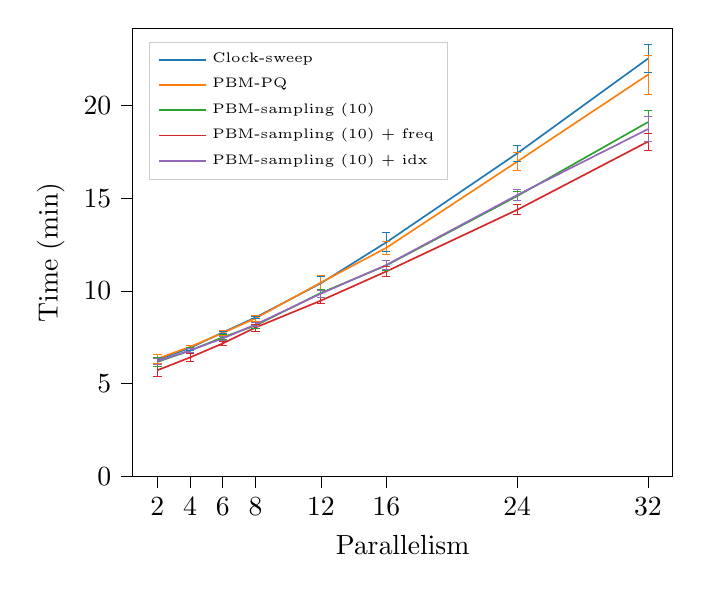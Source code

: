 % This file was created with tikzplotlib v0.10.1.
\begin{tikzpicture}

\definecolor{crimson2143940}{RGB}{214,39,40}
\definecolor{darkgray176}{RGB}{176,176,176}
\definecolor{darkorange25512714}{RGB}{255,127,14}
\definecolor{forestgreen4416044}{RGB}{44,160,44}
\definecolor{lightgray204}{RGB}{204,204,204}
\definecolor{mediumpurple148103189}{RGB}{148,103,189}
\definecolor{steelblue31119180}{RGB}{31,119,180}

\begin{axis}[
legend cell align={left},
legend style={
  font=\tiny,
  fill opacity=0.8,
  draw opacity=1,
  text opacity=1,
  at={(0.03,0.97)},
  anchor=north west,
  draw=lightgray204
},
tick align=outside,
tick pos=left,
%title={Time vs parallelism - Trailing index scans 1pct},
x grid style={darkgray176},
xlabel={Parallelism},
xtick=data,
xmin=0.5, xmax=33.5,
xtick style={color=black},
y grid style={darkgray176},
ylabel={Time (min)},
ymin=0, ymax=24.152,
ytick style={color=black}
]
\path [draw=steelblue31119180, line width=0.3px]
(axis cs:2,6.016)
--(axis cs:2,6.558);

\path [draw=steelblue31119180, line width=0.3px]
(axis cs:4,6.818)
--(axis cs:4,7.048);

\path [draw=steelblue31119180, line width=0.3px]
(axis cs:6,7.702)
--(axis cs:6,7.825);

\path [draw=steelblue31119180, line width=0.3px]
(axis cs:8,8.515)
--(axis cs:8,8.618);

\path [draw=steelblue31119180, line width=0.3px]
(axis cs:12,10.037)
--(axis cs:12,10.79);

\path [draw=steelblue31119180, line width=0.3px]
(axis cs:16,12.107)
--(axis cs:16,13.126);

\path [draw=steelblue31119180, line width=0.3px]
(axis cs:24,16.978)
--(axis cs:24,17.836);

\path [draw=steelblue31119180, line width=0.3px]
(axis cs:32,21.767)
--(axis cs:32,23.259);

\addplot [line width=0.3px, steelblue31119180, mark=-, mark size=1.5, mark options={solid}, only marks, forget plot]
table {%
2 6.016
4 6.818
6 7.702
8 8.515
12 10.037
16 12.107
24 16.978
32 21.767
};
\addplot [line width=0.3px, steelblue31119180, mark=-, mark size=1.5, mark options={solid}, only marks, forget plot]
table {%
2 6.558
4 7.048
6 7.825
8 8.618
12 10.79
16 13.126
24 17.836
32 23.259
};
\path [draw=darkorange25512714, line width=0.3px]
(axis cs:2,6.114)
--(axis cs:2,6.58);

\path [draw=darkorange25512714, line width=0.3px]
(axis cs:4,6.926)
--(axis cs:4,7.054);

\path [draw=darkorange25512714, line width=0.3px]
(axis cs:6,7.603)
--(axis cs:6,7.871);

\path [draw=darkorange25512714, line width=0.3px]
(axis cs:8,8.381)
--(axis cs:8,8.659);

\path [draw=darkorange25512714, line width=0.3px]
(axis cs:12,10.086)
--(axis cs:12,10.814);

\path [draw=darkorange25512714, line width=0.3px]
(axis cs:16,11.986)
--(axis cs:16,12.661);

\path [draw=darkorange25512714, line width=0.3px]
(axis cs:24,16.469)
--(axis cs:24,17.458);

\path [draw=darkorange25512714, line width=0.3px]
(axis cs:32,20.582)
--(axis cs:32,22.712);

\addplot [line width=0.3px, darkorange25512714, mark=-, mark size=1.5, mark options={solid}, only marks, forget plot]
table {%
2 6.114
4 6.926
6 7.603
8 8.381
12 10.086
16 11.986
24 16.469
32 20.582
};
\addplot [line width=0.3px, darkorange25512714, mark=-, mark size=1.5, mark options={solid}, only marks, forget plot]
table {%
2 6.58
4 7.054
6 7.871
8 8.659
12 10.814
16 12.661
24 17.458
32 22.712
};
\path [draw=forestgreen4416044, line width=0.3px]
(axis cs:2,5.922)
--(axis cs:2,6.431);

\path [draw=forestgreen4416044, line width=0.3px]
(axis cs:4,6.621)
--(axis cs:4,6.946);

\path [draw=forestgreen4416044, line width=0.3px]
(axis cs:6,7.375)
--(axis cs:6,7.631);

\path [draw=forestgreen4416044, line width=0.3px]
(axis cs:8,7.988)
--(axis cs:8,8.285);

\path [draw=forestgreen4416044, line width=0.3px]
(axis cs:12,9.673)
--(axis cs:12,10.107);

\path [draw=forestgreen4416044, line width=0.3px]
(axis cs:16,11.101)
--(axis cs:16,11.645);

\path [draw=forestgreen4416044, line width=0.3px]
(axis cs:24,14.866)
--(axis cs:24,15.347);

\path [draw=forestgreen4416044, line width=0.3px]
(axis cs:32,18.488)
--(axis cs:32,19.698);

\addplot [line width=0.3px, forestgreen4416044, mark=-, mark size=1.5, mark options={solid}, only marks, forget plot]
table {%
2 5.922
4 6.621
6 7.375
8 7.988
12 9.673
16 11.101
24 14.866
32 18.488
};
\addplot [line width=0.3px, forestgreen4416044, mark=-, mark size=1.5, mark options={solid}, only marks, forget plot]
table {%
2 6.431
4 6.946
6 7.631
8 8.285
12 10.107
16 11.645
24 15.347
32 19.698
};
\path [draw=crimson2143940, line width=0.3px]
(axis cs:2,5.412)
--(axis cs:2,6.042);

\path [draw=crimson2143940, line width=0.3px]
(axis cs:4,6.221)
--(axis cs:4,6.613);

\path [draw=crimson2143940, line width=0.3px]
(axis cs:6,7.047)
--(axis cs:6,7.3);

\path [draw=crimson2143940, line width=0.3px]
(axis cs:8,7.835)
--(axis cs:8,8.218);

\path [draw=crimson2143940, line width=0.3px]
(axis cs:12,9.302)
--(axis cs:12,9.652);

\path [draw=crimson2143940, line width=0.3px]
(axis cs:16,10.768)
--(axis cs:16,11.332);

\path [draw=crimson2143940, line width=0.3px]
(axis cs:24,14.097)
--(axis cs:24,14.636);

\path [draw=crimson2143940, line width=0.3px]
(axis cs:32,17.594)
--(axis cs:32,18.492);

\addplot [line width=0.3px, crimson2143940, mark=-, mark size=1.5, mark options={solid}, only marks, forget plot]
table {%
2 5.412
4 6.221
6 7.047
8 7.835
12 9.302
16 10.768
24 14.097
32 17.594
};
\addplot [line width=0.3px, crimson2143940, mark=-, mark size=1.5, mark options={solid}, only marks, forget plot]
table {%
2 6.042
4 6.613
6 7.3
8 8.218
12 9.652
16 11.332
24 14.636
32 18.492
};
\path [draw=mediumpurple148103189, line width=0.3px]
(axis cs:2,6.046)
--(axis cs:2,6.38);

\path [draw=mediumpurple148103189, line width=0.3px]
(axis cs:4,6.683)
--(axis cs:4,6.917);

\path [draw=mediumpurple148103189, line width=0.3px]
(axis cs:6,7.343)
--(axis cs:6,7.53);

\path [draw=mediumpurple148103189, line width=0.3px]
(axis cs:8,8.083)
--(axis cs:8,8.297);

\path [draw=mediumpurple148103189, line width=0.3px]
(axis cs:12,9.66)
--(axis cs:12,10.047);

\path [draw=mediumpurple148103189, line width=0.3px]
(axis cs:16,11.158)
--(axis cs:16,11.635);

\path [draw=mediumpurple148103189, line width=0.3px]
(axis cs:24,14.861)
--(axis cs:24,15.465);

\path [draw=mediumpurple148103189, line width=0.3px]
(axis cs:32,18.029)
--(axis cs:32,19.404);

\addplot [line width=0.3px, mediumpurple148103189, mark=-, mark size=1.5, mark options={solid}, only marks, forget plot]
table {%
2 6.046
4 6.683
6 7.343
8 8.083
12 9.66
16 11.158
24 14.861
32 18.029
};
\addplot [line width=0.3px, mediumpurple148103189, mark=-, mark size=1.5, mark options={solid}, only marks, forget plot]
table {%
2 6.38
4 6.917
6 7.53
8 8.297
12 10.047
16 11.635
24 15.465
32 19.404
};
\addplot [semithick, steelblue31119180]
table {%
2 6.287
4 6.933
6 7.763
8 8.567
12 10.413
16 12.617
24 17.407
32 22.513
};
\addlegendentry{Clock-sweep}
\addplot [semithick, darkorange25512714]
table {%
2 6.347
4 6.99
6 7.737
8 8.52
12 10.45
16 12.323
24 16.963
32 21.647
};
\addlegendentry{PBM-PQ}
\addplot [semithick, forestgreen4416044]
table {%
2 6.177
4 6.783
6 7.503
8 8.137
12 9.89
16 11.373
24 15.107
32 19.093
};
\addlegendentry{PBM-sampling (10)}
\addplot [semithick, crimson2143940]
table {%
2 5.727
4 6.417
6 7.173
8 8.027
12 9.477
16 11.05
24 14.367
32 18.043
};
\addlegendentry{PBM-sampling (10) + freq}
\addplot [semithick, mediumpurple148103189]
table {%
2 6.213
4 6.8
6 7.437
8 8.19
12 9.853
16 11.397
24 15.163
32 18.717
};
\addlegendentry{PBM-sampling (10) + idx}
\end{axis}

\end{tikzpicture}
